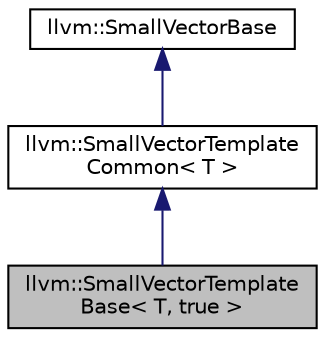 digraph "llvm::SmallVectorTemplateBase&lt; T, true &gt;"
{
  edge [fontname="Helvetica",fontsize="10",labelfontname="Helvetica",labelfontsize="10"];
  node [fontname="Helvetica",fontsize="10",shape=record];
  Node1 [label="llvm::SmallVectorTemplate\lBase\< T, true \>",height=0.2,width=0.4,color="black", fillcolor="grey75", style="filled", fontcolor="black"];
  Node2 -> Node1 [dir="back",color="midnightblue",fontsize="10",style="solid",fontname="Helvetica"];
  Node2 [label="llvm::SmallVectorTemplate\lCommon\< T \>",height=0.2,width=0.4,color="black", fillcolor="white", style="filled",URL="$classllvm_1_1SmallVectorTemplateCommon.html"];
  Node3 -> Node2 [dir="back",color="midnightblue",fontsize="10",style="solid",fontname="Helvetica"];
  Node3 [label="llvm::SmallVectorBase",height=0.2,width=0.4,color="black", fillcolor="white", style="filled",URL="$classllvm_1_1SmallVectorBase.html",tooltip="This is all the non-templated stuff common to all SmallVectors. "];
}
